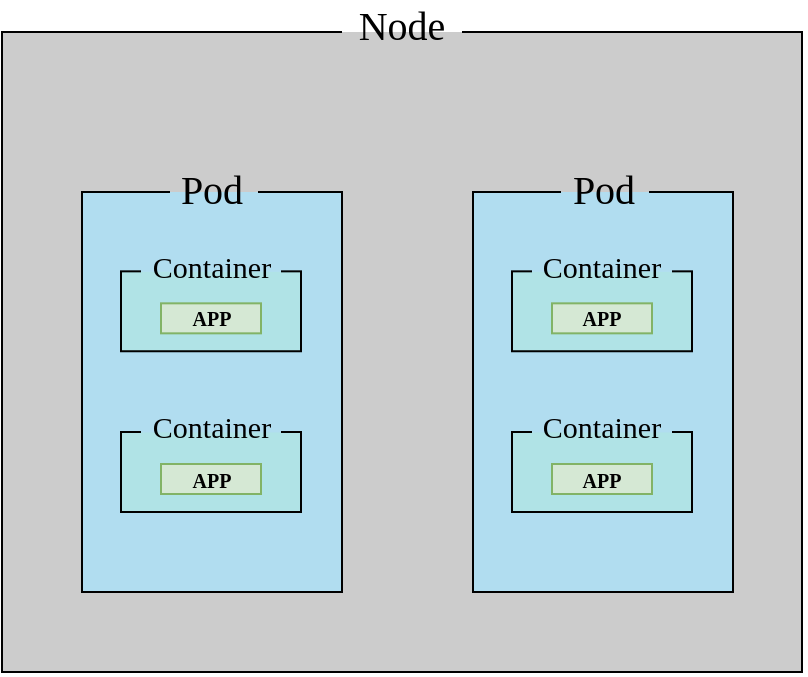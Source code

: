 <mxfile version="17.4.5" type="github">
  <diagram id="jWiaDIFcxtbjYrEgSo1J" name="페이지-1">
    <mxGraphModel dx="813" dy="435" grid="1" gridSize="10" guides="1" tooltips="1" connect="1" arrows="1" fold="1" page="1" pageScale="1" pageWidth="827" pageHeight="1169" math="0" shadow="0">
      <root>
        <mxCell id="0" />
        <mxCell id="1" parent="0" />
        <mxCell id="UAB4d3aV1eBXIrBZufvv-1" value="Node" style="rounded=0;whiteSpace=wrap;html=1;fillColor=#CCCCCC;strokeColor=none;fontSize=20;fontFamily=맑은 고딕;labelPosition=center;verticalLabelPosition=top;align=center;verticalAlign=bottom;spacingBottom=-11;" vertex="1" parent="1">
          <mxGeometry x="80" y="120" width="400" height="320" as="geometry" />
        </mxCell>
        <mxCell id="UAB4d3aV1eBXIrBZufvv-3" value="Pod" style="rounded=0;whiteSpace=wrap;html=1;fontSize=20;fillColor=#b1ddf0;strokeColor=none;labelPosition=center;verticalLabelPosition=top;align=center;verticalAlign=bottom;spacingBottom=-13;fontFamily=맑은 고딕;" vertex="1" parent="1">
          <mxGeometry x="120" y="200" width="130" height="200" as="geometry" />
        </mxCell>
        <mxCell id="UAB4d3aV1eBXIrBZufvv-26" value="&lt;font style=&quot;font-size: 15px ; line-height: 1.2&quot;&gt;Container&lt;/font&gt;" style="rounded=0;whiteSpace=wrap;html=1;fontFamily=맑은 고딕;fontSize=20;fillColor=#b0e3e6;strokeColor=none;verticalAlign=bottom;labelPosition=center;verticalLabelPosition=top;align=center;spacingBottom=-10;labelBackgroundColor=none;glass=0;perimeterSpacing=0;strokeWidth=0;" vertex="1" parent="1">
          <mxGeometry x="139.5" y="320" width="90" height="40" as="geometry" />
        </mxCell>
        <mxCell id="UAB4d3aV1eBXIrBZufvv-27" value="APP" style="rounded=0;whiteSpace=wrap;html=1;fontFamily=맑은 고딕;fontSize=10;fillColor=#d5e8d4;strokeColor=#82b366;fontStyle=1" vertex="1" parent="1">
          <mxGeometry x="159.5" y="336" width="50" height="15" as="geometry" />
        </mxCell>
        <mxCell id="UAB4d3aV1eBXIrBZufvv-28" value="" style="endArrow=none;html=1;rounded=0;fontFamily=맑은 고딕;fontSize=15;fontColor=#000000;strokeColor=#000000;strokeWidth=1;entryX=1;entryY=0;entryDx=0;entryDy=0;exitX=1;exitY=1;exitDx=0;exitDy=0;" edge="1" parent="1" source="UAB4d3aV1eBXIrBZufvv-26" target="UAB4d3aV1eBXIrBZufvv-26">
          <mxGeometry width="50" height="50" relative="1" as="geometry">
            <mxPoint x="179.5" y="390" as="sourcePoint" />
            <mxPoint x="229.5" y="340" as="targetPoint" />
          </mxGeometry>
        </mxCell>
        <mxCell id="UAB4d3aV1eBXIrBZufvv-29" value="" style="endArrow=none;html=1;rounded=0;fontFamily=맑은 고딕;fontSize=15;fontColor=#000000;strokeColor=#000000;strokeWidth=1;entryX=0;entryY=1;entryDx=0;entryDy=0;exitX=1;exitY=1;exitDx=0;exitDy=0;" edge="1" parent="1">
          <mxGeometry width="50" height="50" relative="1" as="geometry">
            <mxPoint x="230" y="360" as="sourcePoint" />
            <mxPoint x="139" y="360" as="targetPoint" />
          </mxGeometry>
        </mxCell>
        <mxCell id="UAB4d3aV1eBXIrBZufvv-30" value="" style="endArrow=none;html=1;rounded=0;fontFamily=맑은 고딕;fontSize=15;fontColor=#000000;strokeColor=#000000;strokeWidth=1;entryX=0;entryY=1;entryDx=0;entryDy=0;exitX=0;exitY=0;exitDx=0;exitDy=0;" edge="1" parent="1" source="UAB4d3aV1eBXIrBZufvv-26" target="UAB4d3aV1eBXIrBZufvv-26">
          <mxGeometry width="50" height="50" relative="1" as="geometry">
            <mxPoint x="239.5" y="370" as="sourcePoint" />
            <mxPoint x="149.5" y="370" as="targetPoint" />
          </mxGeometry>
        </mxCell>
        <mxCell id="UAB4d3aV1eBXIrBZufvv-31" value="" style="endArrow=none;html=1;rounded=0;fontFamily=맑은 고딕;fontSize=15;fontColor=#000000;strokeColor=#000000;strokeWidth=1;startSize=6;" edge="1" parent="1">
          <mxGeometry width="50" height="50" relative="1" as="geometry">
            <mxPoint x="139" y="320" as="sourcePoint" />
            <mxPoint x="149.5" y="320" as="targetPoint" />
          </mxGeometry>
        </mxCell>
        <mxCell id="UAB4d3aV1eBXIrBZufvv-32" value="" style="endArrow=none;html=1;rounded=0;fontFamily=맑은 고딕;fontSize=15;fontColor=#000000;strokeColor=#000000;strokeWidth=1;startSize=6;" edge="1" parent="1">
          <mxGeometry width="50" height="50" relative="1" as="geometry">
            <mxPoint x="219.5" y="320" as="sourcePoint" />
            <mxPoint x="230" y="320" as="targetPoint" />
          </mxGeometry>
        </mxCell>
        <mxCell id="UAB4d3aV1eBXIrBZufvv-33" value="" style="endArrow=none;html=1;rounded=0;fontFamily=맑은 고딕;fontSize=15;fontColor=#000000;strokeColor=#000000;strokeWidth=1;entryX=1;entryY=0;entryDx=0;entryDy=0;exitX=1;exitY=1;exitDx=0;exitDy=0;" edge="1" parent="1" source="UAB4d3aV1eBXIrBZufvv-3" target="UAB4d3aV1eBXIrBZufvv-3">
          <mxGeometry width="50" height="50" relative="1" as="geometry">
            <mxPoint x="209.5" y="400" as="sourcePoint" />
            <mxPoint x="209.5" y="360" as="targetPoint" />
          </mxGeometry>
        </mxCell>
        <mxCell id="UAB4d3aV1eBXIrBZufvv-34" value="" style="endArrow=none;html=1;rounded=0;fontFamily=맑은 고딕;fontSize=15;fontColor=#000000;strokeColor=#000000;strokeWidth=1;exitX=1;exitY=1;exitDx=0;exitDy=0;entryX=0;entryY=1;entryDx=0;entryDy=0;" edge="1" parent="1">
          <mxGeometry width="50" height="50" relative="1" as="geometry">
            <mxPoint x="250.5" y="400" as="sourcePoint" />
            <mxPoint x="119.5" y="400" as="targetPoint" />
          </mxGeometry>
        </mxCell>
        <mxCell id="UAB4d3aV1eBXIrBZufvv-35" value="" style="endArrow=none;html=1;rounded=0;fontFamily=맑은 고딕;fontSize=15;fontColor=#000000;strokeColor=#000000;strokeWidth=1;exitX=0;exitY=0;exitDx=0;exitDy=0;entryX=0;entryY=1;entryDx=0;entryDy=0;" edge="1" parent="1" source="UAB4d3aV1eBXIrBZufvv-3" target="UAB4d3aV1eBXIrBZufvv-3">
          <mxGeometry width="50" height="50" relative="1" as="geometry">
            <mxPoint x="119.5" y="360" as="sourcePoint" />
            <mxPoint x="119.5" y="400" as="targetPoint" />
          </mxGeometry>
        </mxCell>
        <mxCell id="UAB4d3aV1eBXIrBZufvv-36" value="" style="endArrow=none;html=1;rounded=0;fontFamily=맑은 고딕;fontSize=15;fontColor=#000000;strokeColor=#000000;strokeWidth=1;startSize=6;entryX=0;entryY=0;entryDx=0;entryDy=0;exitX=0;exitY=0;exitDx=0;exitDy=0;" edge="1" parent="1">
          <mxGeometry width="50" height="50" relative="1" as="geometry">
            <mxPoint x="119.5" y="200" as="sourcePoint" />
            <mxPoint x="164" y="200" as="targetPoint" />
          </mxGeometry>
        </mxCell>
        <mxCell id="UAB4d3aV1eBXIrBZufvv-38" value="" style="endArrow=none;html=1;rounded=0;fontFamily=맑은 고딕;fontSize=15;fontColor=#000000;strokeColor=#000000;strokeWidth=1;startSize=6;entryX=0;entryY=0;entryDx=0;entryDy=0;" edge="1" parent="1">
          <mxGeometry width="50" height="50" relative="1" as="geometry">
            <mxPoint x="250.5" y="200" as="sourcePoint" />
            <mxPoint x="208" y="200" as="targetPoint" />
          </mxGeometry>
        </mxCell>
        <mxCell id="UAB4d3aV1eBXIrBZufvv-39" value="&lt;font style=&quot;font-size: 15px ; line-height: 1.2&quot;&gt;Container&lt;/font&gt;" style="rounded=0;whiteSpace=wrap;html=1;fontFamily=맑은 고딕;fontSize=20;fillColor=#b0e3e6;strokeColor=none;verticalAlign=bottom;labelPosition=center;verticalLabelPosition=top;align=center;spacingBottom=-10;labelBackgroundColor=none;glass=0;perimeterSpacing=0;strokeWidth=0;" vertex="1" parent="1">
          <mxGeometry x="139.5" y="239.67" width="90" height="40" as="geometry" />
        </mxCell>
        <mxCell id="UAB4d3aV1eBXIrBZufvv-40" value="APP" style="rounded=0;whiteSpace=wrap;html=1;fontFamily=맑은 고딕;fontSize=10;fillColor=#d5e8d4;strokeColor=#82b366;fontStyle=1" vertex="1" parent="1">
          <mxGeometry x="159.5" y="255.67" width="50" height="15" as="geometry" />
        </mxCell>
        <mxCell id="UAB4d3aV1eBXIrBZufvv-41" value="" style="endArrow=none;html=1;rounded=0;fontFamily=맑은 고딕;fontSize=15;fontColor=#000000;strokeColor=#000000;strokeWidth=1;entryX=1;entryY=0;entryDx=0;entryDy=0;exitX=1;exitY=1;exitDx=0;exitDy=0;" edge="1" parent="1" source="UAB4d3aV1eBXIrBZufvv-39" target="UAB4d3aV1eBXIrBZufvv-39">
          <mxGeometry width="50" height="50" relative="1" as="geometry">
            <mxPoint x="179.5" y="309.67" as="sourcePoint" />
            <mxPoint x="229.5" y="259.67" as="targetPoint" />
          </mxGeometry>
        </mxCell>
        <mxCell id="UAB4d3aV1eBXIrBZufvv-42" value="" style="endArrow=none;html=1;rounded=0;fontFamily=맑은 고딕;fontSize=15;fontColor=#000000;strokeColor=#000000;strokeWidth=1;entryX=0;entryY=1;entryDx=0;entryDy=0;exitX=1;exitY=1;exitDx=0;exitDy=0;" edge="1" parent="1">
          <mxGeometry width="50" height="50" relative="1" as="geometry">
            <mxPoint x="230" y="279.67" as="sourcePoint" />
            <mxPoint x="139" y="279.67" as="targetPoint" />
          </mxGeometry>
        </mxCell>
        <mxCell id="UAB4d3aV1eBXIrBZufvv-43" value="" style="endArrow=none;html=1;rounded=0;fontFamily=맑은 고딕;fontSize=15;fontColor=#000000;strokeColor=#000000;strokeWidth=1;entryX=0;entryY=1;entryDx=0;entryDy=0;exitX=0;exitY=0;exitDx=0;exitDy=0;" edge="1" parent="1" source="UAB4d3aV1eBXIrBZufvv-39" target="UAB4d3aV1eBXIrBZufvv-39">
          <mxGeometry width="50" height="50" relative="1" as="geometry">
            <mxPoint x="239.5" y="289.67" as="sourcePoint" />
            <mxPoint x="149.5" y="289.67" as="targetPoint" />
          </mxGeometry>
        </mxCell>
        <mxCell id="UAB4d3aV1eBXIrBZufvv-44" value="" style="endArrow=none;html=1;rounded=0;fontFamily=맑은 고딕;fontSize=15;fontColor=#000000;strokeColor=#000000;strokeWidth=1;startSize=6;" edge="1" parent="1">
          <mxGeometry width="50" height="50" relative="1" as="geometry">
            <mxPoint x="139" y="239.67" as="sourcePoint" />
            <mxPoint x="149.5" y="239.67" as="targetPoint" />
          </mxGeometry>
        </mxCell>
        <mxCell id="UAB4d3aV1eBXIrBZufvv-45" value="" style="endArrow=none;html=1;rounded=0;fontFamily=맑은 고딕;fontSize=15;fontColor=#000000;strokeColor=#000000;strokeWidth=1;startSize=6;" edge="1" parent="1">
          <mxGeometry width="50" height="50" relative="1" as="geometry">
            <mxPoint x="219.5" y="239.67" as="sourcePoint" />
            <mxPoint x="230" y="239.67" as="targetPoint" />
          </mxGeometry>
        </mxCell>
        <mxCell id="UAB4d3aV1eBXIrBZufvv-46" value="Pod" style="rounded=0;whiteSpace=wrap;html=1;fontSize=20;fillColor=#b1ddf0;strokeColor=none;labelPosition=center;verticalLabelPosition=top;align=center;verticalAlign=bottom;spacingBottom=-13;fontFamily=맑은 고딕;" vertex="1" parent="1">
          <mxGeometry x="315.5" y="200" width="130" height="200" as="geometry" />
        </mxCell>
        <mxCell id="UAB4d3aV1eBXIrBZufvv-47" value="&lt;font style=&quot;font-size: 15px ; line-height: 1.2&quot;&gt;Container&lt;/font&gt;" style="rounded=0;whiteSpace=wrap;html=1;fontFamily=맑은 고딕;fontSize=20;fillColor=#b0e3e6;strokeColor=none;verticalAlign=bottom;labelPosition=center;verticalLabelPosition=top;align=center;spacingBottom=-10;labelBackgroundColor=none;glass=0;perimeterSpacing=0;strokeWidth=0;" vertex="1" parent="1">
          <mxGeometry x="335" y="320" width="90" height="40" as="geometry" />
        </mxCell>
        <mxCell id="UAB4d3aV1eBXIrBZufvv-48" value="APP" style="rounded=0;whiteSpace=wrap;html=1;fontFamily=맑은 고딕;fontSize=10;fillColor=#d5e8d4;strokeColor=#82b366;fontStyle=1" vertex="1" parent="1">
          <mxGeometry x="355" y="336" width="50" height="15" as="geometry" />
        </mxCell>
        <mxCell id="UAB4d3aV1eBXIrBZufvv-49" value="" style="endArrow=none;html=1;rounded=0;fontFamily=맑은 고딕;fontSize=15;fontColor=#000000;strokeColor=#000000;strokeWidth=1;entryX=1;entryY=0;entryDx=0;entryDy=0;exitX=1;exitY=1;exitDx=0;exitDy=0;" edge="1" parent="1" source="UAB4d3aV1eBXIrBZufvv-47" target="UAB4d3aV1eBXIrBZufvv-47">
          <mxGeometry width="50" height="50" relative="1" as="geometry">
            <mxPoint x="375" y="390" as="sourcePoint" />
            <mxPoint x="425" y="340" as="targetPoint" />
          </mxGeometry>
        </mxCell>
        <mxCell id="UAB4d3aV1eBXIrBZufvv-50" value="" style="endArrow=none;html=1;rounded=0;fontFamily=맑은 고딕;fontSize=15;fontColor=#000000;strokeColor=#000000;strokeWidth=1;entryX=0;entryY=1;entryDx=0;entryDy=0;exitX=1;exitY=1;exitDx=0;exitDy=0;" edge="1" parent="1">
          <mxGeometry width="50" height="50" relative="1" as="geometry">
            <mxPoint x="425.5" y="360" as="sourcePoint" />
            <mxPoint x="334.5" y="360" as="targetPoint" />
          </mxGeometry>
        </mxCell>
        <mxCell id="UAB4d3aV1eBXIrBZufvv-51" value="" style="endArrow=none;html=1;rounded=0;fontFamily=맑은 고딕;fontSize=15;fontColor=#000000;strokeColor=#000000;strokeWidth=1;entryX=0;entryY=1;entryDx=0;entryDy=0;exitX=0;exitY=0;exitDx=0;exitDy=0;" edge="1" parent="1" source="UAB4d3aV1eBXIrBZufvv-47" target="UAB4d3aV1eBXIrBZufvv-47">
          <mxGeometry width="50" height="50" relative="1" as="geometry">
            <mxPoint x="435" y="370" as="sourcePoint" />
            <mxPoint x="345" y="370" as="targetPoint" />
          </mxGeometry>
        </mxCell>
        <mxCell id="UAB4d3aV1eBXIrBZufvv-52" value="" style="endArrow=none;html=1;rounded=0;fontFamily=맑은 고딕;fontSize=15;fontColor=#000000;strokeColor=#000000;strokeWidth=1;startSize=6;" edge="1" parent="1">
          <mxGeometry width="50" height="50" relative="1" as="geometry">
            <mxPoint x="334.5" y="320" as="sourcePoint" />
            <mxPoint x="345" y="320" as="targetPoint" />
          </mxGeometry>
        </mxCell>
        <mxCell id="UAB4d3aV1eBXIrBZufvv-53" value="" style="endArrow=none;html=1;rounded=0;fontFamily=맑은 고딕;fontSize=15;fontColor=#000000;strokeColor=#000000;strokeWidth=1;startSize=6;" edge="1" parent="1">
          <mxGeometry width="50" height="50" relative="1" as="geometry">
            <mxPoint x="415" y="320" as="sourcePoint" />
            <mxPoint x="425.5" y="320" as="targetPoint" />
          </mxGeometry>
        </mxCell>
        <mxCell id="UAB4d3aV1eBXIrBZufvv-54" value="" style="endArrow=none;html=1;rounded=0;fontFamily=맑은 고딕;fontSize=15;fontColor=#000000;strokeColor=#000000;strokeWidth=1;entryX=1;entryY=0;entryDx=0;entryDy=0;exitX=1;exitY=1;exitDx=0;exitDy=0;" edge="1" parent="1" source="UAB4d3aV1eBXIrBZufvv-46" target="UAB4d3aV1eBXIrBZufvv-46">
          <mxGeometry width="50" height="50" relative="1" as="geometry">
            <mxPoint x="405" y="400" as="sourcePoint" />
            <mxPoint x="405" y="360" as="targetPoint" />
          </mxGeometry>
        </mxCell>
        <mxCell id="UAB4d3aV1eBXIrBZufvv-55" value="" style="endArrow=none;html=1;rounded=0;fontFamily=맑은 고딕;fontSize=15;fontColor=#000000;strokeColor=#000000;strokeWidth=1;exitX=1;exitY=1;exitDx=0;exitDy=0;entryX=0;entryY=1;entryDx=0;entryDy=0;" edge="1" parent="1">
          <mxGeometry width="50" height="50" relative="1" as="geometry">
            <mxPoint x="446" y="400" as="sourcePoint" />
            <mxPoint x="315" y="400" as="targetPoint" />
          </mxGeometry>
        </mxCell>
        <mxCell id="UAB4d3aV1eBXIrBZufvv-56" value="" style="endArrow=none;html=1;rounded=0;fontFamily=맑은 고딕;fontSize=15;fontColor=#000000;strokeColor=#000000;strokeWidth=1;exitX=0;exitY=0;exitDx=0;exitDy=0;entryX=0;entryY=1;entryDx=0;entryDy=0;" edge="1" parent="1" source="UAB4d3aV1eBXIrBZufvv-46" target="UAB4d3aV1eBXIrBZufvv-46">
          <mxGeometry width="50" height="50" relative="1" as="geometry">
            <mxPoint x="315" y="360" as="sourcePoint" />
            <mxPoint x="315" y="400" as="targetPoint" />
          </mxGeometry>
        </mxCell>
        <mxCell id="UAB4d3aV1eBXIrBZufvv-57" value="" style="endArrow=none;html=1;rounded=0;fontFamily=맑은 고딕;fontSize=15;fontColor=#000000;strokeColor=#000000;strokeWidth=1;startSize=6;entryX=0;entryY=0;entryDx=0;entryDy=0;exitX=0;exitY=0;exitDx=0;exitDy=0;" edge="1" parent="1">
          <mxGeometry width="50" height="50" relative="1" as="geometry">
            <mxPoint x="315" y="200" as="sourcePoint" />
            <mxPoint x="359.5" y="200" as="targetPoint" />
          </mxGeometry>
        </mxCell>
        <mxCell id="UAB4d3aV1eBXIrBZufvv-58" value="" style="endArrow=none;html=1;rounded=0;fontFamily=맑은 고딕;fontSize=15;fontColor=#000000;strokeColor=#000000;strokeWidth=1;startSize=6;entryX=0;entryY=0;entryDx=0;entryDy=0;" edge="1" parent="1">
          <mxGeometry width="50" height="50" relative="1" as="geometry">
            <mxPoint x="446" y="200" as="sourcePoint" />
            <mxPoint x="403.5" y="200" as="targetPoint" />
          </mxGeometry>
        </mxCell>
        <mxCell id="UAB4d3aV1eBXIrBZufvv-59" value="&lt;font style=&quot;font-size: 15px ; line-height: 1.2&quot;&gt;Container&lt;/font&gt;" style="rounded=0;whiteSpace=wrap;html=1;fontFamily=맑은 고딕;fontSize=20;fillColor=#b0e3e6;strokeColor=none;verticalAlign=bottom;labelPosition=center;verticalLabelPosition=top;align=center;spacingBottom=-10;labelBackgroundColor=none;glass=0;perimeterSpacing=0;strokeWidth=0;" vertex="1" parent="1">
          <mxGeometry x="335" y="239.67" width="90" height="40" as="geometry" />
        </mxCell>
        <mxCell id="UAB4d3aV1eBXIrBZufvv-60" value="APP" style="rounded=0;whiteSpace=wrap;html=1;fontFamily=맑은 고딕;fontSize=10;fillColor=#d5e8d4;strokeColor=#82b366;fontStyle=1" vertex="1" parent="1">
          <mxGeometry x="355" y="255.67" width="50" height="15" as="geometry" />
        </mxCell>
        <mxCell id="UAB4d3aV1eBXIrBZufvv-61" value="" style="endArrow=none;html=1;rounded=0;fontFamily=맑은 고딕;fontSize=15;fontColor=#000000;strokeColor=#000000;strokeWidth=1;entryX=1;entryY=0;entryDx=0;entryDy=0;exitX=1;exitY=1;exitDx=0;exitDy=0;" edge="1" parent="1" source="UAB4d3aV1eBXIrBZufvv-59" target="UAB4d3aV1eBXIrBZufvv-59">
          <mxGeometry width="50" height="50" relative="1" as="geometry">
            <mxPoint x="375" y="309.67" as="sourcePoint" />
            <mxPoint x="425" y="259.67" as="targetPoint" />
          </mxGeometry>
        </mxCell>
        <mxCell id="UAB4d3aV1eBXIrBZufvv-62" value="" style="endArrow=none;html=1;rounded=0;fontFamily=맑은 고딕;fontSize=15;fontColor=#000000;strokeColor=#000000;strokeWidth=1;entryX=0;entryY=1;entryDx=0;entryDy=0;exitX=1;exitY=1;exitDx=0;exitDy=0;" edge="1" parent="1">
          <mxGeometry width="50" height="50" relative="1" as="geometry">
            <mxPoint x="425.5" y="279.67" as="sourcePoint" />
            <mxPoint x="334.5" y="279.67" as="targetPoint" />
          </mxGeometry>
        </mxCell>
        <mxCell id="UAB4d3aV1eBXIrBZufvv-63" value="" style="endArrow=none;html=1;rounded=0;fontFamily=맑은 고딕;fontSize=15;fontColor=#000000;strokeColor=#000000;strokeWidth=1;entryX=0;entryY=1;entryDx=0;entryDy=0;exitX=0;exitY=0;exitDx=0;exitDy=0;" edge="1" parent="1" source="UAB4d3aV1eBXIrBZufvv-59" target="UAB4d3aV1eBXIrBZufvv-59">
          <mxGeometry width="50" height="50" relative="1" as="geometry">
            <mxPoint x="435" y="289.67" as="sourcePoint" />
            <mxPoint x="345" y="289.67" as="targetPoint" />
          </mxGeometry>
        </mxCell>
        <mxCell id="UAB4d3aV1eBXIrBZufvv-64" value="" style="endArrow=none;html=1;rounded=0;fontFamily=맑은 고딕;fontSize=15;fontColor=#000000;strokeColor=#000000;strokeWidth=1;startSize=6;" edge="1" parent="1">
          <mxGeometry width="50" height="50" relative="1" as="geometry">
            <mxPoint x="334.5" y="239.67" as="sourcePoint" />
            <mxPoint x="345" y="239.67" as="targetPoint" />
          </mxGeometry>
        </mxCell>
        <mxCell id="UAB4d3aV1eBXIrBZufvv-65" value="" style="endArrow=none;html=1;rounded=0;fontFamily=맑은 고딕;fontSize=15;fontColor=#000000;strokeColor=#000000;strokeWidth=1;startSize=6;" edge="1" parent="1">
          <mxGeometry width="50" height="50" relative="1" as="geometry">
            <mxPoint x="415" y="239.67" as="sourcePoint" />
            <mxPoint x="425.5" y="239.67" as="targetPoint" />
          </mxGeometry>
        </mxCell>
        <mxCell id="UAB4d3aV1eBXIrBZufvv-66" value="" style="endArrow=none;html=1;rounded=0;fontFamily=맑은 고딕;fontSize=20;fontColor=#000000;startSize=6;strokeColor=#000000;strokeWidth=1;entryX=0;entryY=0;entryDx=0;entryDy=0;exitX=0;exitY=1;exitDx=0;exitDy=0;" edge="1" parent="1" source="UAB4d3aV1eBXIrBZufvv-1" target="UAB4d3aV1eBXIrBZufvv-1">
          <mxGeometry width="50" height="50" relative="1" as="geometry">
            <mxPoint x="200" y="280" as="sourcePoint" />
            <mxPoint x="250" y="230" as="targetPoint" />
          </mxGeometry>
        </mxCell>
        <mxCell id="UAB4d3aV1eBXIrBZufvv-67" value="" style="endArrow=none;html=1;rounded=0;fontFamily=맑은 고딕;fontSize=20;fontColor=#000000;startSize=6;strokeColor=#000000;strokeWidth=1;entryX=1;entryY=0;entryDx=0;entryDy=0;exitX=1;exitY=1;exitDx=0;exitDy=0;" edge="1" parent="1" source="UAB4d3aV1eBXIrBZufvv-1" target="UAB4d3aV1eBXIrBZufvv-1">
          <mxGeometry width="50" height="50" relative="1" as="geometry">
            <mxPoint x="200" y="280" as="sourcePoint" />
            <mxPoint x="250" y="230" as="targetPoint" />
          </mxGeometry>
        </mxCell>
        <mxCell id="UAB4d3aV1eBXIrBZufvv-68" value="" style="endArrow=none;html=1;rounded=0;fontFamily=맑은 고딕;fontSize=20;fontColor=#000000;startSize=6;strokeColor=#000000;strokeWidth=1;exitX=0;exitY=1;exitDx=0;exitDy=0;entryX=1;entryY=1;entryDx=0;entryDy=0;" edge="1" parent="1">
          <mxGeometry width="50" height="50" relative="1" as="geometry">
            <mxPoint x="79.5" y="440" as="sourcePoint" />
            <mxPoint x="480.5" y="440" as="targetPoint" />
          </mxGeometry>
        </mxCell>
        <mxCell id="UAB4d3aV1eBXIrBZufvv-69" value="" style="endArrow=none;html=1;rounded=0;fontFamily=맑은 고딕;fontSize=20;fontColor=#000000;startSize=6;strokeColor=#000000;strokeWidth=1;exitX=0.75;exitY=0;exitDx=0;exitDy=0;entryX=1;entryY=0;entryDx=0;entryDy=0;" edge="1" parent="1">
          <mxGeometry width="50" height="50" relative="1" as="geometry">
            <mxPoint x="310" y="120" as="sourcePoint" />
            <mxPoint x="480.5" y="120" as="targetPoint" />
          </mxGeometry>
        </mxCell>
        <mxCell id="UAB4d3aV1eBXIrBZufvv-70" value="" style="endArrow=none;html=1;rounded=0;fontFamily=맑은 고딕;fontSize=20;fontColor=#000000;startSize=6;strokeColor=#000000;strokeWidth=1;exitX=0.25;exitY=0;exitDx=0;exitDy=0;entryX=0;entryY=0;entryDx=0;entryDy=0;" edge="1" parent="1">
          <mxGeometry width="50" height="50" relative="1" as="geometry">
            <mxPoint x="250" y="120" as="sourcePoint" />
            <mxPoint x="79.5" y="120" as="targetPoint" />
          </mxGeometry>
        </mxCell>
      </root>
    </mxGraphModel>
  </diagram>
</mxfile>
